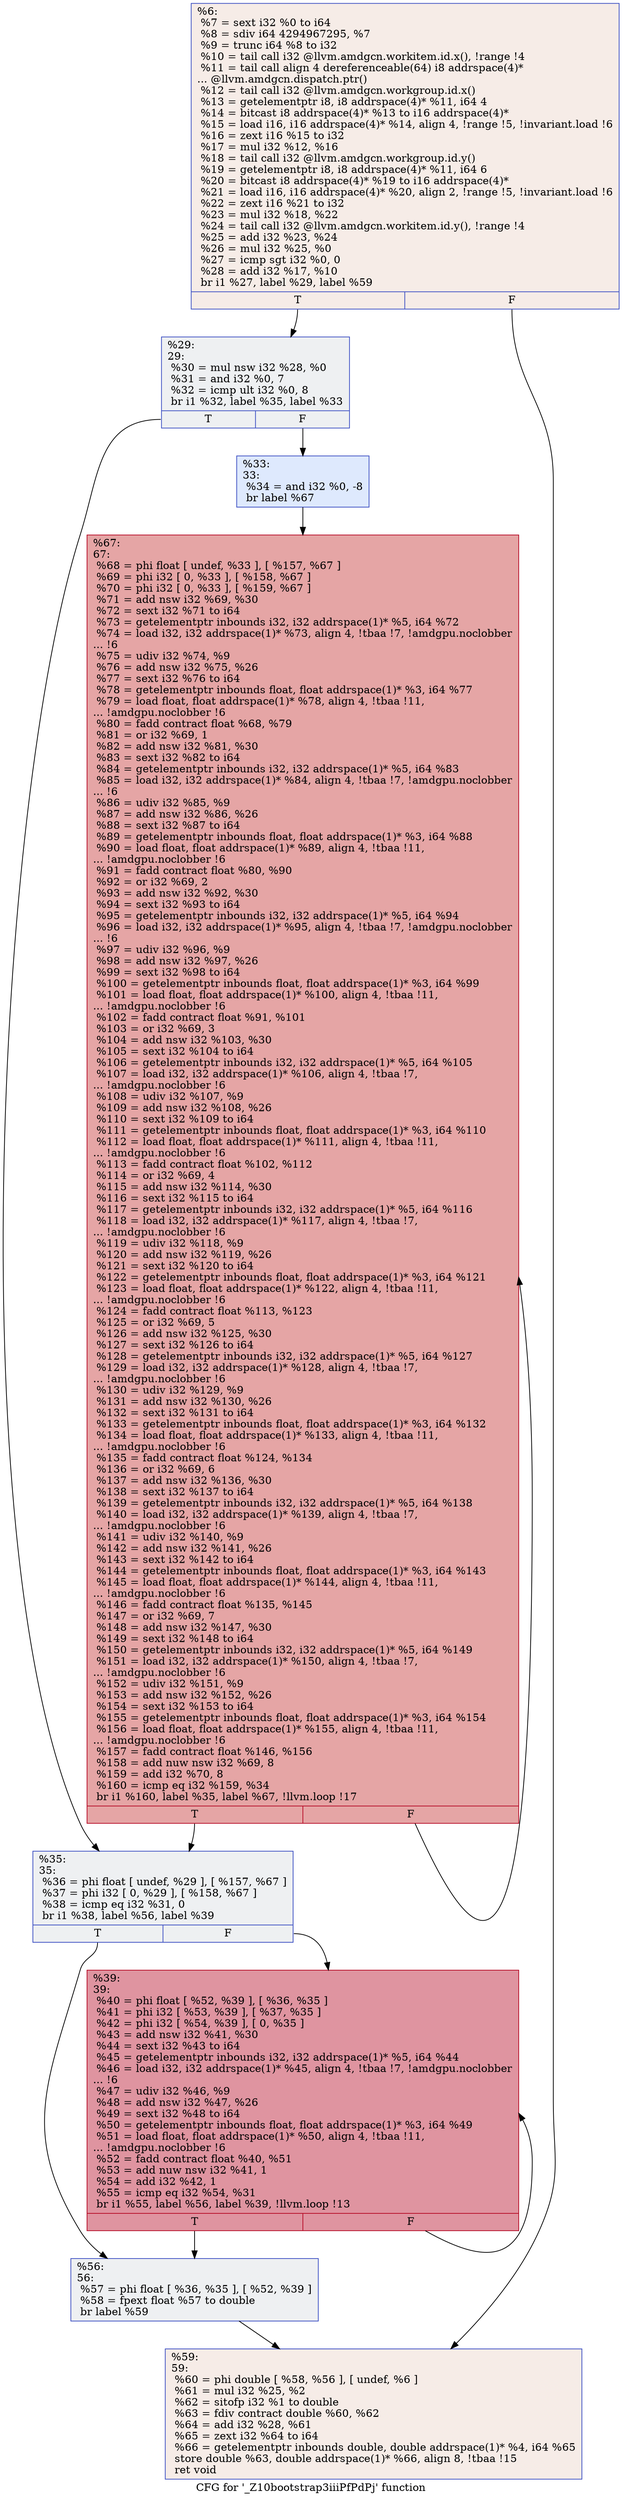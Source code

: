 digraph "CFG for '_Z10bootstrap3iiiPfPdPj' function" {
	label="CFG for '_Z10bootstrap3iiiPfPdPj' function";

	Node0x509cb90 [shape=record,color="#3d50c3ff", style=filled, fillcolor="#ead5c970",label="{%6:\l  %7 = sext i32 %0 to i64\l  %8 = sdiv i64 4294967295, %7\l  %9 = trunc i64 %8 to i32\l  %10 = tail call i32 @llvm.amdgcn.workitem.id.x(), !range !4\l  %11 = tail call align 4 dereferenceable(64) i8 addrspace(4)*\l... @llvm.amdgcn.dispatch.ptr()\l  %12 = tail call i32 @llvm.amdgcn.workgroup.id.x()\l  %13 = getelementptr i8, i8 addrspace(4)* %11, i64 4\l  %14 = bitcast i8 addrspace(4)* %13 to i16 addrspace(4)*\l  %15 = load i16, i16 addrspace(4)* %14, align 4, !range !5, !invariant.load !6\l  %16 = zext i16 %15 to i32\l  %17 = mul i32 %12, %16\l  %18 = tail call i32 @llvm.amdgcn.workgroup.id.y()\l  %19 = getelementptr i8, i8 addrspace(4)* %11, i64 6\l  %20 = bitcast i8 addrspace(4)* %19 to i16 addrspace(4)*\l  %21 = load i16, i16 addrspace(4)* %20, align 2, !range !5, !invariant.load !6\l  %22 = zext i16 %21 to i32\l  %23 = mul i32 %18, %22\l  %24 = tail call i32 @llvm.amdgcn.workitem.id.y(), !range !4\l  %25 = add i32 %23, %24\l  %26 = mul i32 %25, %0\l  %27 = icmp sgt i32 %0, 0\l  %28 = add i32 %17, %10\l  br i1 %27, label %29, label %59\l|{<s0>T|<s1>F}}"];
	Node0x509cb90:s0 -> Node0x50a06f0;
	Node0x509cb90:s1 -> Node0x50a0780;
	Node0x50a06f0 [shape=record,color="#3d50c3ff", style=filled, fillcolor="#d9dce170",label="{%29:\l29:                                               \l  %30 = mul nsw i32 %28, %0\l  %31 = and i32 %0, 7\l  %32 = icmp ult i32 %0, 8\l  br i1 %32, label %35, label %33\l|{<s0>T|<s1>F}}"];
	Node0x50a06f0:s0 -> Node0x509ea60;
	Node0x50a06f0:s1 -> Node0x509eab0;
	Node0x509eab0 [shape=record,color="#3d50c3ff", style=filled, fillcolor="#b5cdfa70",label="{%33:\l33:                                               \l  %34 = and i32 %0, -8\l  br label %67\l}"];
	Node0x509eab0 -> Node0x50a0e20;
	Node0x509ea60 [shape=record,color="#3d50c3ff", style=filled, fillcolor="#d9dce170",label="{%35:\l35:                                               \l  %36 = phi float [ undef, %29 ], [ %157, %67 ]\l  %37 = phi i32 [ 0, %29 ], [ %158, %67 ]\l  %38 = icmp eq i32 %31, 0\l  br i1 %38, label %56, label %39\l|{<s0>T|<s1>F}}"];
	Node0x509ea60:s0 -> Node0x50a1590;
	Node0x509ea60:s1 -> Node0x50a1620;
	Node0x50a1620 [shape=record,color="#b70d28ff", style=filled, fillcolor="#b70d2870",label="{%39:\l39:                                               \l  %40 = phi float [ %52, %39 ], [ %36, %35 ]\l  %41 = phi i32 [ %53, %39 ], [ %37, %35 ]\l  %42 = phi i32 [ %54, %39 ], [ 0, %35 ]\l  %43 = add nsw i32 %41, %30\l  %44 = sext i32 %43 to i64\l  %45 = getelementptr inbounds i32, i32 addrspace(1)* %5, i64 %44\l  %46 = load i32, i32 addrspace(1)* %45, align 4, !tbaa !7, !amdgpu.noclobber\l... !6\l  %47 = udiv i32 %46, %9\l  %48 = add nsw i32 %47, %26\l  %49 = sext i32 %48 to i64\l  %50 = getelementptr inbounds float, float addrspace(1)* %3, i64 %49\l  %51 = load float, float addrspace(1)* %50, align 4, !tbaa !11,\l... !amdgpu.noclobber !6\l  %52 = fadd contract float %40, %51\l  %53 = add nuw nsw i32 %41, 1\l  %54 = add i32 %42, 1\l  %55 = icmp eq i32 %54, %31\l  br i1 %55, label %56, label %39, !llvm.loop !13\l|{<s0>T|<s1>F}}"];
	Node0x50a1620:s0 -> Node0x50a1590;
	Node0x50a1620:s1 -> Node0x50a1620;
	Node0x50a1590 [shape=record,color="#3d50c3ff", style=filled, fillcolor="#d9dce170",label="{%56:\l56:                                               \l  %57 = phi float [ %36, %35 ], [ %52, %39 ]\l  %58 = fpext float %57 to double\l  br label %59\l}"];
	Node0x50a1590 -> Node0x50a0780;
	Node0x50a0780 [shape=record,color="#3d50c3ff", style=filled, fillcolor="#ead5c970",label="{%59:\l59:                                               \l  %60 = phi double [ %58, %56 ], [ undef, %6 ]\l  %61 = mul i32 %25, %2\l  %62 = sitofp i32 %1 to double\l  %63 = fdiv contract double %60, %62\l  %64 = add i32 %28, %61\l  %65 = zext i32 %64 to i64\l  %66 = getelementptr inbounds double, double addrspace(1)* %4, i64 %65\l  store double %63, double addrspace(1)* %66, align 8, !tbaa !15\l  ret void\l}"];
	Node0x50a0e20 [shape=record,color="#b70d28ff", style=filled, fillcolor="#c5333470",label="{%67:\l67:                                               \l  %68 = phi float [ undef, %33 ], [ %157, %67 ]\l  %69 = phi i32 [ 0, %33 ], [ %158, %67 ]\l  %70 = phi i32 [ 0, %33 ], [ %159, %67 ]\l  %71 = add nsw i32 %69, %30\l  %72 = sext i32 %71 to i64\l  %73 = getelementptr inbounds i32, i32 addrspace(1)* %5, i64 %72\l  %74 = load i32, i32 addrspace(1)* %73, align 4, !tbaa !7, !amdgpu.noclobber\l... !6\l  %75 = udiv i32 %74, %9\l  %76 = add nsw i32 %75, %26\l  %77 = sext i32 %76 to i64\l  %78 = getelementptr inbounds float, float addrspace(1)* %3, i64 %77\l  %79 = load float, float addrspace(1)* %78, align 4, !tbaa !11,\l... !amdgpu.noclobber !6\l  %80 = fadd contract float %68, %79\l  %81 = or i32 %69, 1\l  %82 = add nsw i32 %81, %30\l  %83 = sext i32 %82 to i64\l  %84 = getelementptr inbounds i32, i32 addrspace(1)* %5, i64 %83\l  %85 = load i32, i32 addrspace(1)* %84, align 4, !tbaa !7, !amdgpu.noclobber\l... !6\l  %86 = udiv i32 %85, %9\l  %87 = add nsw i32 %86, %26\l  %88 = sext i32 %87 to i64\l  %89 = getelementptr inbounds float, float addrspace(1)* %3, i64 %88\l  %90 = load float, float addrspace(1)* %89, align 4, !tbaa !11,\l... !amdgpu.noclobber !6\l  %91 = fadd contract float %80, %90\l  %92 = or i32 %69, 2\l  %93 = add nsw i32 %92, %30\l  %94 = sext i32 %93 to i64\l  %95 = getelementptr inbounds i32, i32 addrspace(1)* %5, i64 %94\l  %96 = load i32, i32 addrspace(1)* %95, align 4, !tbaa !7, !amdgpu.noclobber\l... !6\l  %97 = udiv i32 %96, %9\l  %98 = add nsw i32 %97, %26\l  %99 = sext i32 %98 to i64\l  %100 = getelementptr inbounds float, float addrspace(1)* %3, i64 %99\l  %101 = load float, float addrspace(1)* %100, align 4, !tbaa !11,\l... !amdgpu.noclobber !6\l  %102 = fadd contract float %91, %101\l  %103 = or i32 %69, 3\l  %104 = add nsw i32 %103, %30\l  %105 = sext i32 %104 to i64\l  %106 = getelementptr inbounds i32, i32 addrspace(1)* %5, i64 %105\l  %107 = load i32, i32 addrspace(1)* %106, align 4, !tbaa !7,\l... !amdgpu.noclobber !6\l  %108 = udiv i32 %107, %9\l  %109 = add nsw i32 %108, %26\l  %110 = sext i32 %109 to i64\l  %111 = getelementptr inbounds float, float addrspace(1)* %3, i64 %110\l  %112 = load float, float addrspace(1)* %111, align 4, !tbaa !11,\l... !amdgpu.noclobber !6\l  %113 = fadd contract float %102, %112\l  %114 = or i32 %69, 4\l  %115 = add nsw i32 %114, %30\l  %116 = sext i32 %115 to i64\l  %117 = getelementptr inbounds i32, i32 addrspace(1)* %5, i64 %116\l  %118 = load i32, i32 addrspace(1)* %117, align 4, !tbaa !7,\l... !amdgpu.noclobber !6\l  %119 = udiv i32 %118, %9\l  %120 = add nsw i32 %119, %26\l  %121 = sext i32 %120 to i64\l  %122 = getelementptr inbounds float, float addrspace(1)* %3, i64 %121\l  %123 = load float, float addrspace(1)* %122, align 4, !tbaa !11,\l... !amdgpu.noclobber !6\l  %124 = fadd contract float %113, %123\l  %125 = or i32 %69, 5\l  %126 = add nsw i32 %125, %30\l  %127 = sext i32 %126 to i64\l  %128 = getelementptr inbounds i32, i32 addrspace(1)* %5, i64 %127\l  %129 = load i32, i32 addrspace(1)* %128, align 4, !tbaa !7,\l... !amdgpu.noclobber !6\l  %130 = udiv i32 %129, %9\l  %131 = add nsw i32 %130, %26\l  %132 = sext i32 %131 to i64\l  %133 = getelementptr inbounds float, float addrspace(1)* %3, i64 %132\l  %134 = load float, float addrspace(1)* %133, align 4, !tbaa !11,\l... !amdgpu.noclobber !6\l  %135 = fadd contract float %124, %134\l  %136 = or i32 %69, 6\l  %137 = add nsw i32 %136, %30\l  %138 = sext i32 %137 to i64\l  %139 = getelementptr inbounds i32, i32 addrspace(1)* %5, i64 %138\l  %140 = load i32, i32 addrspace(1)* %139, align 4, !tbaa !7,\l... !amdgpu.noclobber !6\l  %141 = udiv i32 %140, %9\l  %142 = add nsw i32 %141, %26\l  %143 = sext i32 %142 to i64\l  %144 = getelementptr inbounds float, float addrspace(1)* %3, i64 %143\l  %145 = load float, float addrspace(1)* %144, align 4, !tbaa !11,\l... !amdgpu.noclobber !6\l  %146 = fadd contract float %135, %145\l  %147 = or i32 %69, 7\l  %148 = add nsw i32 %147, %30\l  %149 = sext i32 %148 to i64\l  %150 = getelementptr inbounds i32, i32 addrspace(1)* %5, i64 %149\l  %151 = load i32, i32 addrspace(1)* %150, align 4, !tbaa !7,\l... !amdgpu.noclobber !6\l  %152 = udiv i32 %151, %9\l  %153 = add nsw i32 %152, %26\l  %154 = sext i32 %153 to i64\l  %155 = getelementptr inbounds float, float addrspace(1)* %3, i64 %154\l  %156 = load float, float addrspace(1)* %155, align 4, !tbaa !11,\l... !amdgpu.noclobber !6\l  %157 = fadd contract float %146, %156\l  %158 = add nuw nsw i32 %69, 8\l  %159 = add i32 %70, 8\l  %160 = icmp eq i32 %159, %34\l  br i1 %160, label %35, label %67, !llvm.loop !17\l|{<s0>T|<s1>F}}"];
	Node0x50a0e20:s0 -> Node0x509ea60;
	Node0x50a0e20:s1 -> Node0x50a0e20;
}
